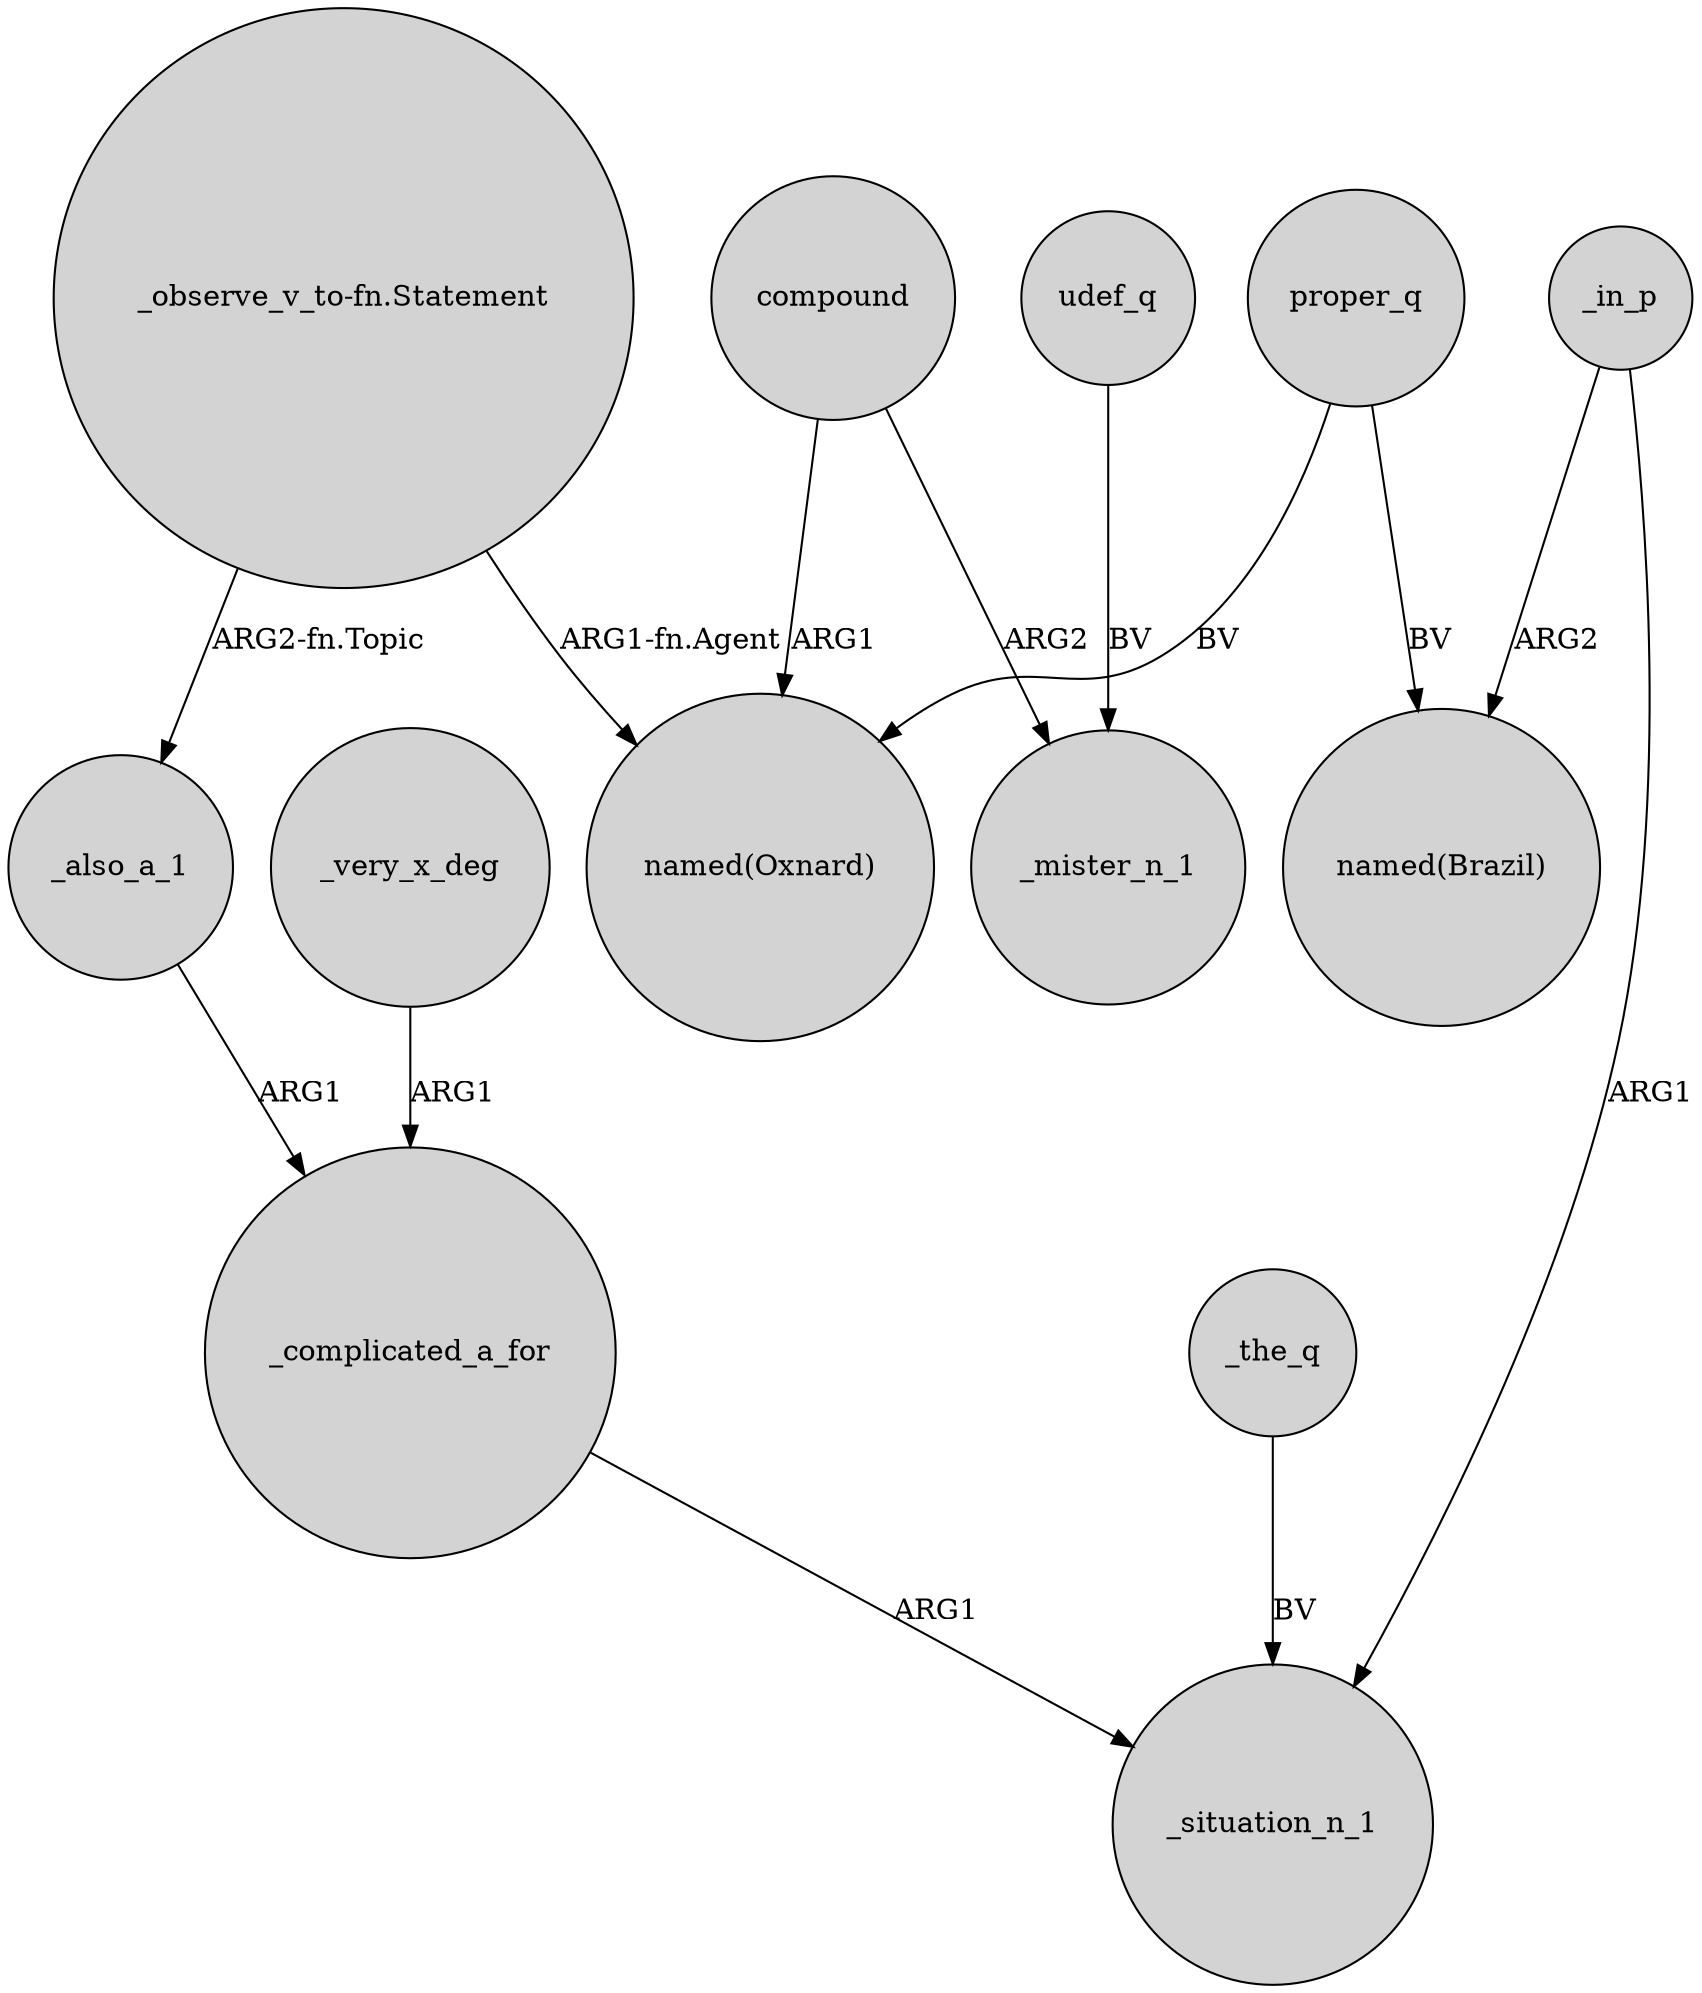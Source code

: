 digraph {
	node [shape=circle style=filled]
	compound -> "named(Oxnard)" [label=ARG1]
	_very_x_deg -> _complicated_a_for [label=ARG1]
	udef_q -> _mister_n_1 [label=BV]
	_the_q -> _situation_n_1 [label=BV]
	_also_a_1 -> _complicated_a_for [label=ARG1]
	"_observe_v_to-fn.Statement" -> _also_a_1 [label="ARG2-fn.Topic"]
	_in_p -> _situation_n_1 [label=ARG1]
	_in_p -> "named(Brazil)" [label=ARG2]
	_complicated_a_for -> _situation_n_1 [label=ARG1]
	"_observe_v_to-fn.Statement" -> "named(Oxnard)" [label="ARG1-fn.Agent"]
	proper_q -> "named(Brazil)" [label=BV]
	compound -> _mister_n_1 [label=ARG2]
	proper_q -> "named(Oxnard)" [label=BV]
}
